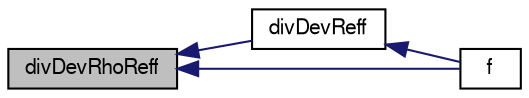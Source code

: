 digraph "divDevRhoReff"
{
  bgcolor="transparent";
  edge [fontname="FreeSans",fontsize="10",labelfontname="FreeSans",labelfontsize="10"];
  node [fontname="FreeSans",fontsize="10",shape=record];
  rankdir="LR";
  Node3600 [label="divDevRhoReff",height=0.2,width=0.4,color="black", fillcolor="grey75", style="filled", fontcolor="black"];
  Node3600 -> Node3601 [dir="back",color="midnightblue",fontsize="10",style="solid",fontname="FreeSans"];
  Node3601 [label="divDevReff",height=0.2,width=0.4,color="black",URL="$a31090.html#a028ac2eaccc9a479009b15cc6e21a89e",tooltip="Return the source term for the momentum equation. "];
  Node3601 -> Node3602 [dir="back",color="midnightblue",fontsize="10",style="solid",fontname="FreeSans"];
  Node3602 [label="f",height=0.2,width=0.4,color="black",URL="$a31090.html#a8509709653cbdddd597a30164dfe65dc",tooltip="Return the damping function. "];
  Node3600 -> Node3602 [dir="back",color="midnightblue",fontsize="10",style="solid",fontname="FreeSans"];
}
